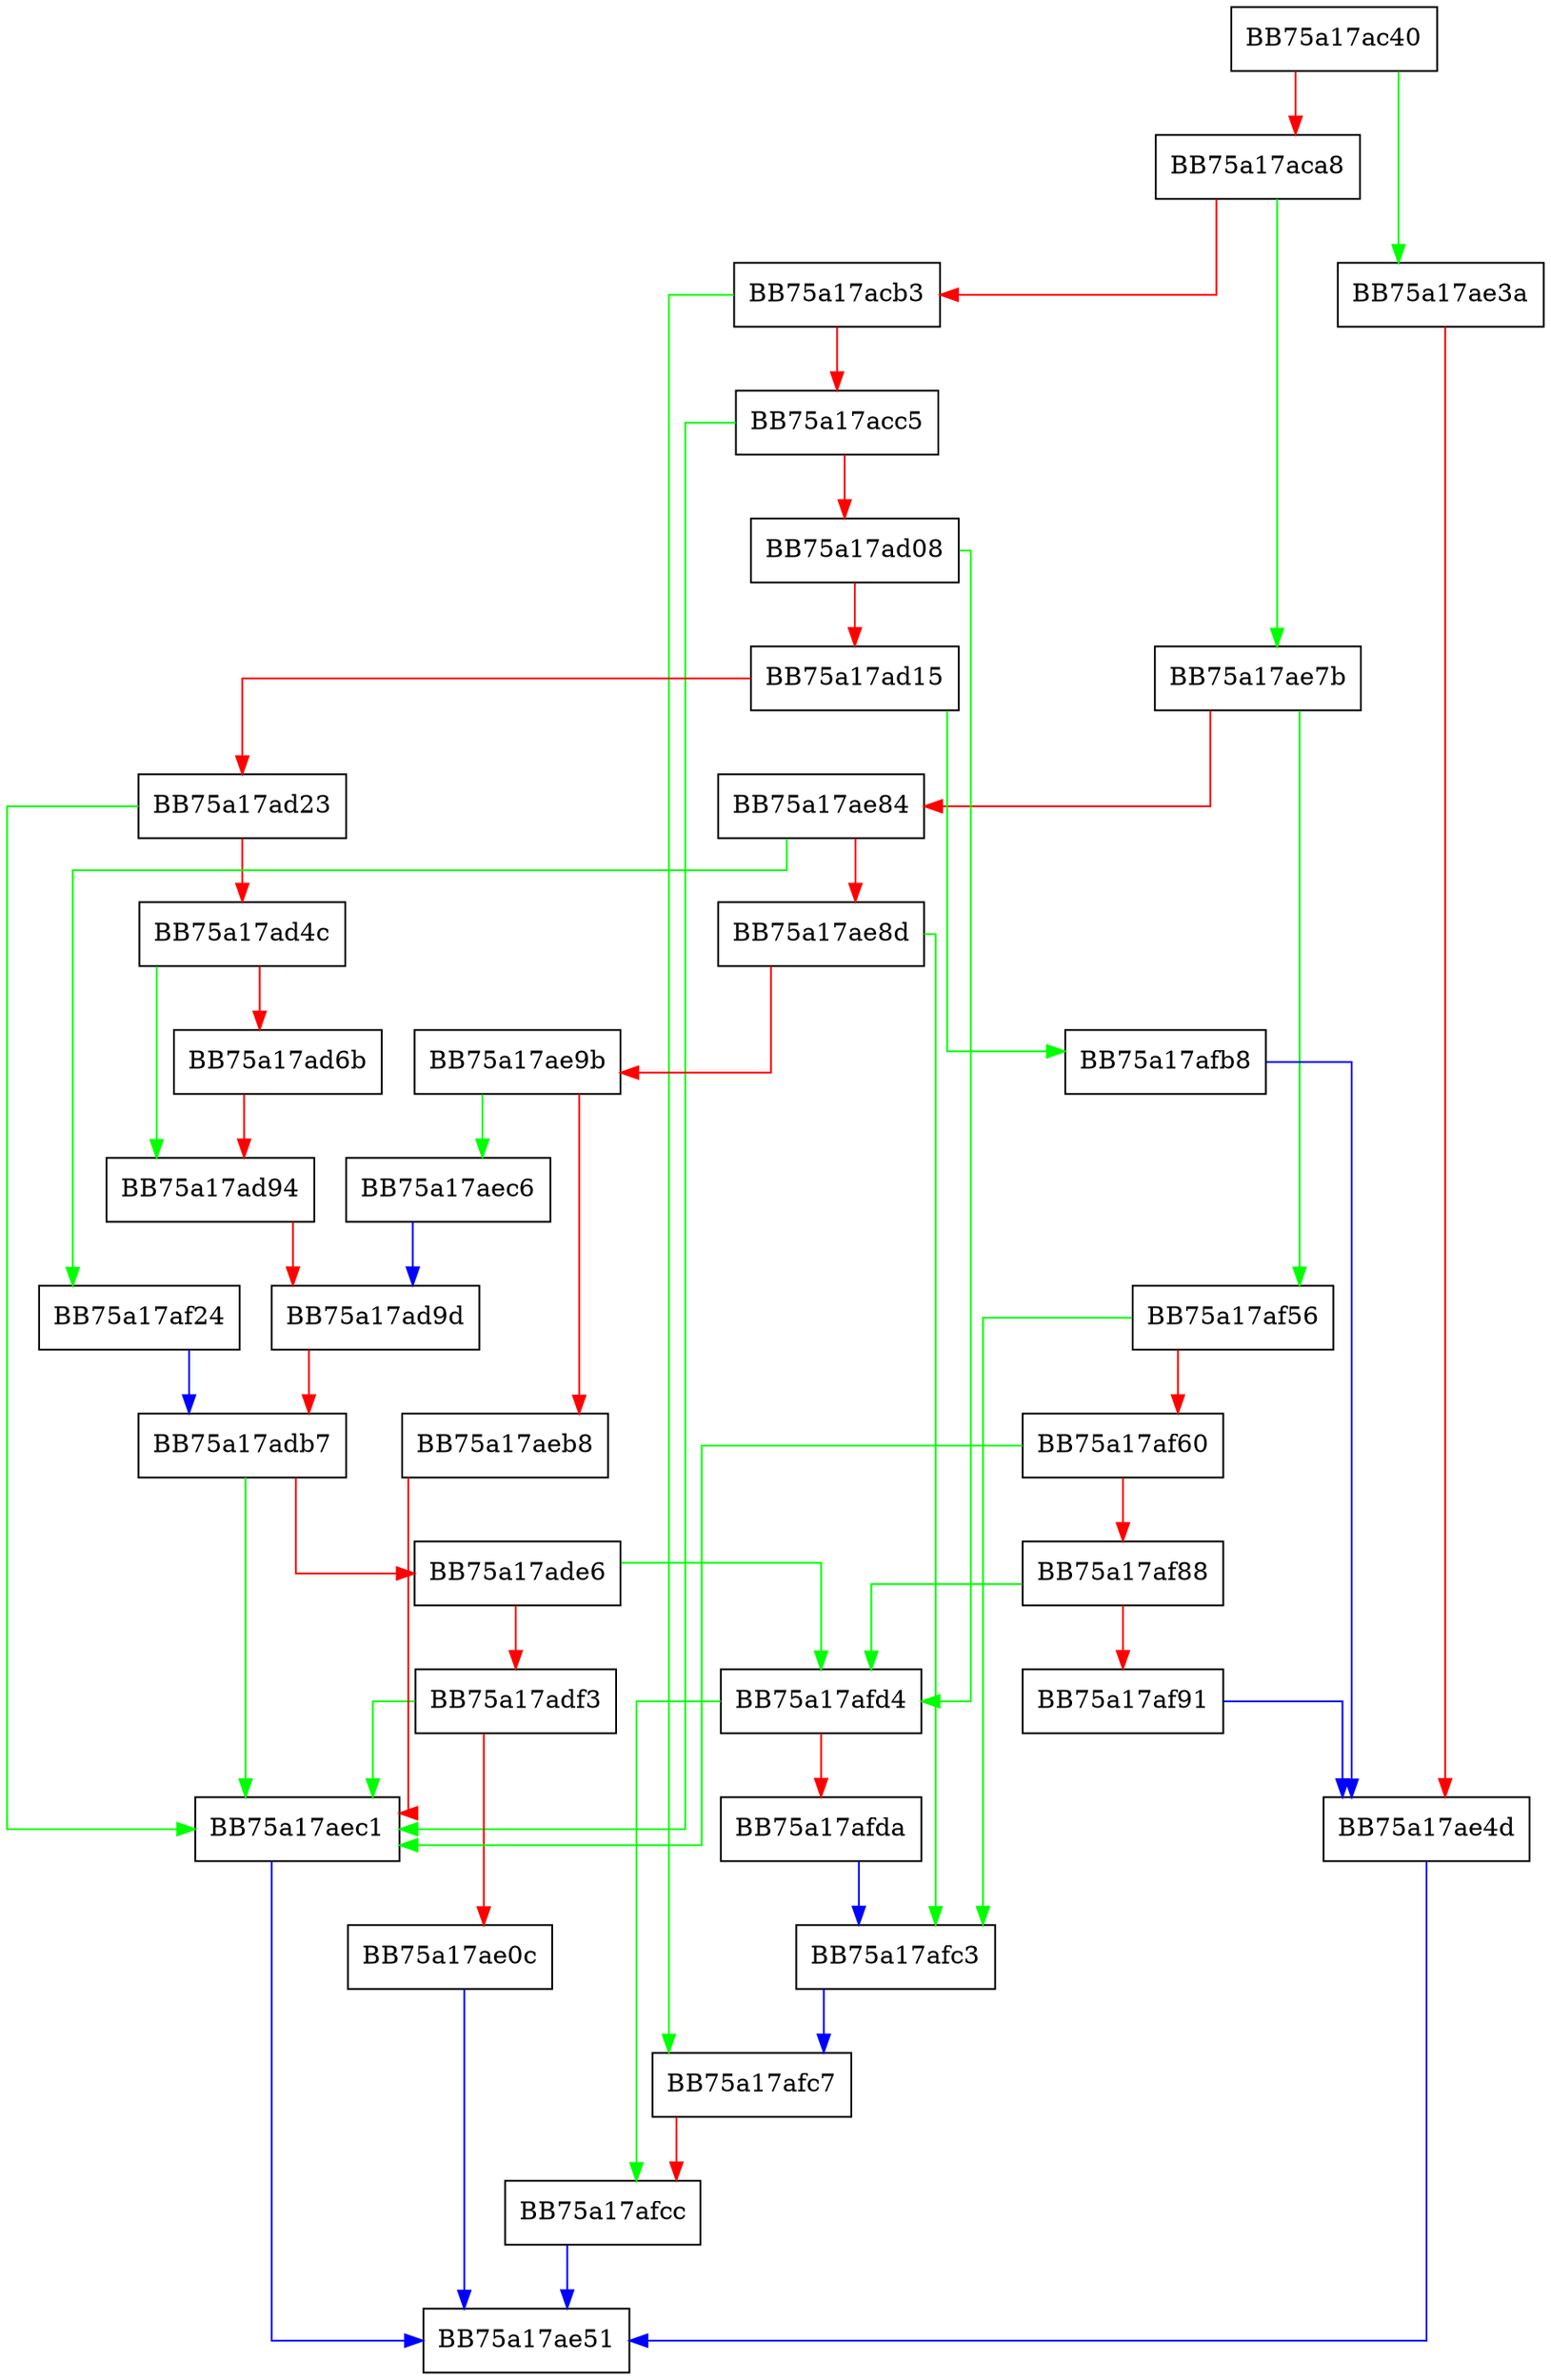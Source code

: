 digraph eval {
  node [shape="box"];
  graph [splines=ortho];
  BB75a17ac40 -> BB75a17ae3a [color="green"];
  BB75a17ac40 -> BB75a17aca8 [color="red"];
  BB75a17aca8 -> BB75a17ae7b [color="green"];
  BB75a17aca8 -> BB75a17acb3 [color="red"];
  BB75a17acb3 -> BB75a17afc7 [color="green"];
  BB75a17acb3 -> BB75a17acc5 [color="red"];
  BB75a17acc5 -> BB75a17aec1 [color="green"];
  BB75a17acc5 -> BB75a17ad08 [color="red"];
  BB75a17ad08 -> BB75a17afd4 [color="green"];
  BB75a17ad08 -> BB75a17ad15 [color="red"];
  BB75a17ad15 -> BB75a17afb8 [color="green"];
  BB75a17ad15 -> BB75a17ad23 [color="red"];
  BB75a17ad23 -> BB75a17aec1 [color="green"];
  BB75a17ad23 -> BB75a17ad4c [color="red"];
  BB75a17ad4c -> BB75a17ad94 [color="green"];
  BB75a17ad4c -> BB75a17ad6b [color="red"];
  BB75a17ad6b -> BB75a17ad94 [color="red"];
  BB75a17ad94 -> BB75a17ad9d [color="red"];
  BB75a17ad9d -> BB75a17adb7 [color="red"];
  BB75a17adb7 -> BB75a17aec1 [color="green"];
  BB75a17adb7 -> BB75a17ade6 [color="red"];
  BB75a17ade6 -> BB75a17afd4 [color="green"];
  BB75a17ade6 -> BB75a17adf3 [color="red"];
  BB75a17adf3 -> BB75a17aec1 [color="green"];
  BB75a17adf3 -> BB75a17ae0c [color="red"];
  BB75a17ae0c -> BB75a17ae51 [color="blue"];
  BB75a17ae3a -> BB75a17ae4d [color="red"];
  BB75a17ae4d -> BB75a17ae51 [color="blue"];
  BB75a17ae7b -> BB75a17af56 [color="green"];
  BB75a17ae7b -> BB75a17ae84 [color="red"];
  BB75a17ae84 -> BB75a17af24 [color="green"];
  BB75a17ae84 -> BB75a17ae8d [color="red"];
  BB75a17ae8d -> BB75a17afc3 [color="green"];
  BB75a17ae8d -> BB75a17ae9b [color="red"];
  BB75a17ae9b -> BB75a17aec6 [color="green"];
  BB75a17ae9b -> BB75a17aeb8 [color="red"];
  BB75a17aeb8 -> BB75a17aec1 [color="red"];
  BB75a17aec1 -> BB75a17ae51 [color="blue"];
  BB75a17aec6 -> BB75a17ad9d [color="blue"];
  BB75a17af24 -> BB75a17adb7 [color="blue"];
  BB75a17af56 -> BB75a17afc3 [color="green"];
  BB75a17af56 -> BB75a17af60 [color="red"];
  BB75a17af60 -> BB75a17aec1 [color="green"];
  BB75a17af60 -> BB75a17af88 [color="red"];
  BB75a17af88 -> BB75a17afd4 [color="green"];
  BB75a17af88 -> BB75a17af91 [color="red"];
  BB75a17af91 -> BB75a17ae4d [color="blue"];
  BB75a17afb8 -> BB75a17ae4d [color="blue"];
  BB75a17afc3 -> BB75a17afc7 [color="blue"];
  BB75a17afc7 -> BB75a17afcc [color="red"];
  BB75a17afcc -> BB75a17ae51 [color="blue"];
  BB75a17afd4 -> BB75a17afcc [color="green"];
  BB75a17afd4 -> BB75a17afda [color="red"];
  BB75a17afda -> BB75a17afc3 [color="blue"];
}
